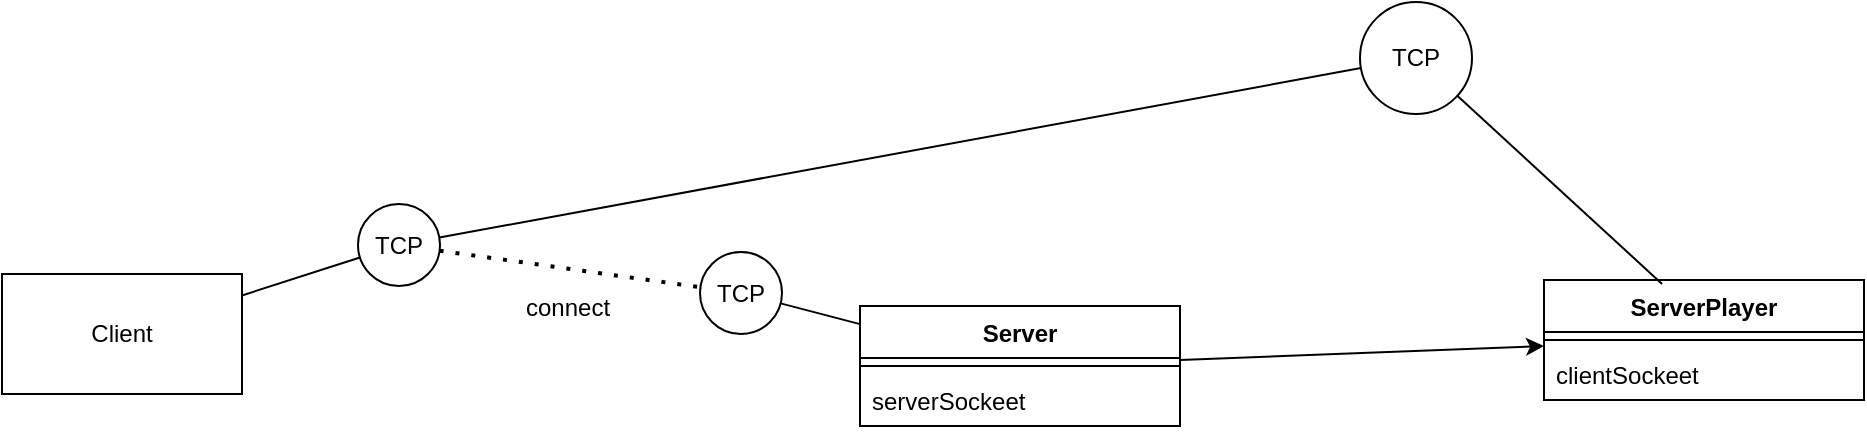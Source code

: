 <mxfile version="20.5.3" type="embed"><diagram id="23iRSUPoRavnBvh4doch" name="Page-1"><mxGraphModel dx="1183" dy="638" grid="0" gridSize="10" guides="1" tooltips="1" connect="1" arrows="1" fold="1" page="0" pageScale="1" pageWidth="827" pageHeight="1169" math="0" shadow="0"><root><mxCell id="0"/><mxCell id="1" parent="0"/><mxCell id="2" value="Client" style="rounded=0;whiteSpace=wrap;html=1;" vertex="1" parent="1"><mxGeometry x="112" y="275" width="120" height="60" as="geometry"/></mxCell><mxCell id="4" value="TCP" style="ellipse;whiteSpace=wrap;html=1;aspect=fixed;" vertex="1" parent="1"><mxGeometry x="461" y="264" width="41" height="41" as="geometry"/></mxCell><mxCell id="6" value="" style="endArrow=none;html=1;rounded=0;" edge="1" parent="1" source="17" target="4"><mxGeometry width="50" height="50" relative="1" as="geometry"><mxPoint x="547" y="281.547" as="sourcePoint"/><mxPoint x="404" y="338" as="targetPoint"/></mxGeometry></mxCell><mxCell id="7" value="TCP" style="ellipse;whiteSpace=wrap;html=1;aspect=fixed;" vertex="1" parent="1"><mxGeometry x="290" y="240" width="41" height="41" as="geometry"/></mxCell><mxCell id="8" value="" style="endArrow=none;html=1;rounded=0;" edge="1" parent="1" source="7" target="2"><mxGeometry width="50" height="50" relative="1" as="geometry"><mxPoint x="326.54" y="348.678" as="sourcePoint"/><mxPoint x="276.999" y="337.001" as="targetPoint"/></mxGeometry></mxCell><mxCell id="12" value="ServerPlayer" style="swimlane;fontStyle=1;align=center;verticalAlign=top;childLayout=stackLayout;horizontal=1;startSize=26;horizontalStack=0;resizeParent=1;resizeParentMax=0;resizeLast=0;collapsible=1;marginBottom=0;" vertex="1" parent="1"><mxGeometry x="883" y="278" width="160" height="60" as="geometry"/></mxCell><mxCell id="14" value="" style="line;strokeWidth=1;fillColor=none;align=left;verticalAlign=middle;spacingTop=-1;spacingLeft=3;spacingRight=3;rotatable=0;labelPosition=right;points=[];portConstraint=eastwest;strokeColor=inherit;" vertex="1" parent="12"><mxGeometry y="26" width="160" height="8" as="geometry"/></mxCell><mxCell id="15" value="clientSockeet" style="text;strokeColor=none;fillColor=none;align=left;verticalAlign=top;spacingLeft=4;spacingRight=4;overflow=hidden;rotatable=0;points=[[0,0.5],[1,0.5]];portConstraint=eastwest;" vertex="1" parent="12"><mxGeometry y="34" width="160" height="26" as="geometry"/></mxCell><mxCell id="16" value="TCP" style="ellipse;whiteSpace=wrap;html=1;aspect=fixed;" vertex="1" parent="1"><mxGeometry x="791" y="139" width="56" height="56" as="geometry"/></mxCell><mxCell id="17" value="Server" style="swimlane;fontStyle=1;align=center;verticalAlign=top;childLayout=stackLayout;horizontal=1;startSize=26;horizontalStack=0;resizeParent=1;resizeParentMax=0;resizeLast=0;collapsible=1;marginBottom=0;" vertex="1" parent="1"><mxGeometry x="541" y="291" width="160" height="60" as="geometry"/></mxCell><mxCell id="18" value="" style="line;strokeWidth=1;fillColor=none;align=left;verticalAlign=middle;spacingTop=-1;spacingLeft=3;spacingRight=3;rotatable=0;labelPosition=right;points=[];portConstraint=eastwest;strokeColor=inherit;" vertex="1" parent="17"><mxGeometry y="26" width="160" height="8" as="geometry"/></mxCell><mxCell id="19" value="serverSockeet" style="text;strokeColor=none;fillColor=none;align=left;verticalAlign=top;spacingLeft=4;spacingRight=4;overflow=hidden;rotatable=0;points=[[0,0.5],[1,0.5]];portConstraint=eastwest;" vertex="1" parent="17"><mxGeometry y="34" width="160" height="26" as="geometry"/></mxCell><mxCell id="20" value="" style="endArrow=classic;html=1;rounded=0;" edge="1" parent="1" source="17" target="12"><mxGeometry width="50" height="50" relative="1" as="geometry"><mxPoint x="478" y="318" as="sourcePoint"/><mxPoint x="528" y="268" as="targetPoint"/></mxGeometry></mxCell><mxCell id="21" value="" style="endArrow=none;html=1;rounded=0;exitX=0.369;exitY=0.033;exitDx=0;exitDy=0;exitPerimeter=0;" edge="1" parent="1" source="12" target="16"><mxGeometry width="50" height="50" relative="1" as="geometry"><mxPoint x="901.473" y="251.38" as="sourcePoint"/><mxPoint x="836.003" y="223.0" as="targetPoint"/></mxGeometry></mxCell><mxCell id="22" value="" style="endArrow=none;dashed=1;html=1;dashPattern=1 3;strokeWidth=2;rounded=0;" edge="1" parent="1" source="7" target="4"><mxGeometry width="50" height="50" relative="1" as="geometry"><mxPoint x="478" y="318" as="sourcePoint"/><mxPoint x="528" y="268" as="targetPoint"/></mxGeometry></mxCell><mxCell id="23" value="connect" style="text;strokeColor=none;fillColor=none;spacingLeft=4;spacingRight=4;overflow=hidden;rotatable=0;points=[[0,0.5],[1,0.5]];portConstraint=eastwest;fontSize=12;" vertex="1" parent="1"><mxGeometry x="368" y="278" width="56" height="24" as="geometry"/></mxCell><mxCell id="25" value="" style="endArrow=none;html=1;rounded=0;" edge="1" parent="1" source="16" target="7"><mxGeometry width="50" height="50" relative="1" as="geometry"><mxPoint x="561.838" y="301" as="sourcePoint"/><mxPoint x="496.337" y="272.588" as="targetPoint"/></mxGeometry></mxCell></root></mxGraphModel></diagram></mxfile>
